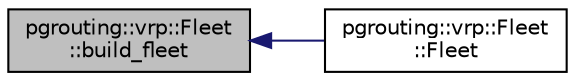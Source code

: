 digraph "pgrouting::vrp::Fleet::build_fleet"
{
  edge [fontname="Helvetica",fontsize="10",labelfontname="Helvetica",labelfontsize="10"];
  node [fontname="Helvetica",fontsize="10",shape=record];
  rankdir="LR";
  Node50 [label="pgrouting::vrp::Fleet\l::build_fleet",height=0.2,width=0.4,color="black", fillcolor="grey75", style="filled", fontcolor="black"];
  Node50 -> Node51 [dir="back",color="midnightblue",fontsize="10",style="solid",fontname="Helvetica"];
  Node51 [label="pgrouting::vrp::Fleet\l::Fleet",height=0.2,width=0.4,color="black", fillcolor="white", style="filled",URL="$classpgrouting_1_1vrp_1_1Fleet.html#a3d422cfced45f8bce77ad2f1b86f7bd0"];
}

